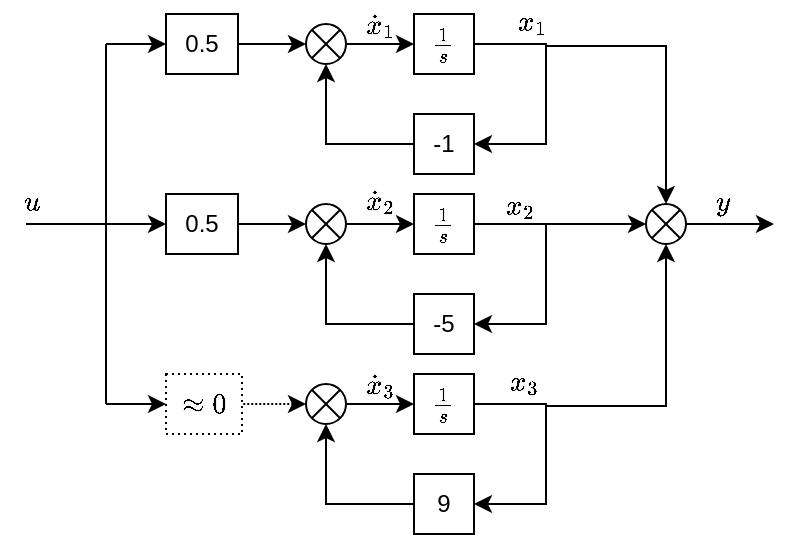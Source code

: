 <mxfile version="20.3.0" type="device"><diagram id="BB-P8LQBv9p690ByxCHv" name="Página-1"><mxGraphModel dx="599" dy="381" grid="1" gridSize="2" guides="0" tooltips="1" connect="1" arrows="1" fold="1" page="1" pageScale="1" pageWidth="827" pageHeight="1169" math="1" shadow="0"><root><mxCell id="0"/><mxCell id="1" parent="0"/><mxCell id="_RkswcxPKLXW6ceY8JrJ-8" style="edgeStyle=orthogonalEdgeStyle;rounded=0;orthogonalLoop=1;jettySize=auto;html=1;exitX=1;exitY=0.5;exitDx=0;exitDy=0;entryX=1;entryY=0.5;entryDx=0;entryDy=0;" parent="1" source="_RkswcxPKLXW6ceY8JrJ-1" target="_RkswcxPKLXW6ceY8JrJ-4" edge="1"><mxGeometry relative="1" as="geometry"><Array as="points"><mxPoint x="480" y="195"/><mxPoint x="480" y="245"/></Array></mxGeometry></mxCell><mxCell id="_RkswcxPKLXW6ceY8JrJ-1" value="\(\frac{1}{s}\)" style="rounded=0;whiteSpace=wrap;html=1;" parent="1" vertex="1"><mxGeometry x="414" y="180" width="30" height="30" as="geometry"/></mxCell><mxCell id="_RkswcxPKLXW6ceY8JrJ-5" value="" style="edgeStyle=orthogonalEdgeStyle;rounded=0;orthogonalLoop=1;jettySize=auto;html=1;" parent="1" source="_RkswcxPKLXW6ceY8JrJ-2" target="_RkswcxPKLXW6ceY8JrJ-1" edge="1"><mxGeometry relative="1" as="geometry"/></mxCell><mxCell id="_RkswcxPKLXW6ceY8JrJ-2" value="" style="shape=sumEllipse;perimeter=ellipsePerimeter;whiteSpace=wrap;html=1;backgroundOutline=1;" parent="1" vertex="1"><mxGeometry x="360" y="185" width="20" height="20" as="geometry"/></mxCell><mxCell id="_RkswcxPKLXW6ceY8JrJ-7" style="edgeStyle=orthogonalEdgeStyle;rounded=0;orthogonalLoop=1;jettySize=auto;html=1;entryX=0.5;entryY=1;entryDx=0;entryDy=0;" parent="1" source="_RkswcxPKLXW6ceY8JrJ-4" target="_RkswcxPKLXW6ceY8JrJ-2" edge="1"><mxGeometry relative="1" as="geometry"/></mxCell><mxCell id="_RkswcxPKLXW6ceY8JrJ-4" value="-1" style="rounded=0;whiteSpace=wrap;html=1;" parent="1" vertex="1"><mxGeometry x="414" y="230" width="30" height="30" as="geometry"/></mxCell><mxCell id="_RkswcxPKLXW6ceY8JrJ-9" style="edgeStyle=orthogonalEdgeStyle;rounded=0;orthogonalLoop=1;jettySize=auto;html=1;exitX=1;exitY=0.5;exitDx=0;exitDy=0;entryX=1;entryY=0.5;entryDx=0;entryDy=0;" parent="1" source="_RkswcxPKLXW6ceY8JrJ-10" target="_RkswcxPKLXW6ceY8JrJ-14" edge="1"><mxGeometry relative="1" as="geometry"><Array as="points"><mxPoint x="480" y="285"/><mxPoint x="480" y="335"/></Array></mxGeometry></mxCell><mxCell id="_RkswcxPKLXW6ceY8JrJ-10" value="\(\frac{1}{s}\)" style="rounded=0;whiteSpace=wrap;html=1;" parent="1" vertex="1"><mxGeometry x="414" y="270" width="30" height="30" as="geometry"/></mxCell><mxCell id="_RkswcxPKLXW6ceY8JrJ-11" value="" style="edgeStyle=orthogonalEdgeStyle;rounded=0;orthogonalLoop=1;jettySize=auto;html=1;" parent="1" source="_RkswcxPKLXW6ceY8JrJ-12" target="_RkswcxPKLXW6ceY8JrJ-10" edge="1"><mxGeometry relative="1" as="geometry"/></mxCell><mxCell id="_RkswcxPKLXW6ceY8JrJ-24" style="edgeStyle=orthogonalEdgeStyle;rounded=0;orthogonalLoop=1;jettySize=auto;html=1;exitX=0;exitY=0.5;exitDx=0;exitDy=0;endArrow=none;endFill=0;startArrow=classic;startFill=1;" parent="1" source="_RkswcxPKLXW6ceY8JrJ-12" edge="1"><mxGeometry relative="1" as="geometry"><mxPoint x="320" y="284.944" as="targetPoint"/></mxGeometry></mxCell><mxCell id="_RkswcxPKLXW6ceY8JrJ-12" value="" style="shape=sumEllipse;perimeter=ellipsePerimeter;whiteSpace=wrap;html=1;backgroundOutline=1;" parent="1" vertex="1"><mxGeometry x="360" y="275" width="20" height="20" as="geometry"/></mxCell><mxCell id="_RkswcxPKLXW6ceY8JrJ-13" style="edgeStyle=orthogonalEdgeStyle;rounded=0;orthogonalLoop=1;jettySize=auto;html=1;entryX=0.5;entryY=1;entryDx=0;entryDy=0;" parent="1" source="_RkswcxPKLXW6ceY8JrJ-14" target="_RkswcxPKLXW6ceY8JrJ-12" edge="1"><mxGeometry relative="1" as="geometry"/></mxCell><mxCell id="_RkswcxPKLXW6ceY8JrJ-14" value="-5" style="rounded=0;whiteSpace=wrap;html=1;" parent="1" vertex="1"><mxGeometry x="414" y="320" width="30" height="30" as="geometry"/></mxCell><mxCell id="_RkswcxPKLXW6ceY8JrJ-15" style="edgeStyle=orthogonalEdgeStyle;rounded=0;orthogonalLoop=1;jettySize=auto;html=1;exitX=1;exitY=0.5;exitDx=0;exitDy=0;entryX=1;entryY=0.5;entryDx=0;entryDy=0;" parent="1" source="_RkswcxPKLXW6ceY8JrJ-16" target="_RkswcxPKLXW6ceY8JrJ-20" edge="1"><mxGeometry relative="1" as="geometry"><Array as="points"><mxPoint x="480" y="375"/><mxPoint x="480" y="425"/></Array></mxGeometry></mxCell><mxCell id="_RkswcxPKLXW6ceY8JrJ-16" value="\(\frac{1}{s}\)" style="rounded=0;whiteSpace=wrap;html=1;" parent="1" vertex="1"><mxGeometry x="414" y="360" width="30" height="30" as="geometry"/></mxCell><mxCell id="_RkswcxPKLXW6ceY8JrJ-17" value="" style="edgeStyle=orthogonalEdgeStyle;rounded=0;orthogonalLoop=1;jettySize=auto;html=1;" parent="1" source="_RkswcxPKLXW6ceY8JrJ-18" target="_RkswcxPKLXW6ceY8JrJ-16" edge="1"><mxGeometry relative="1" as="geometry"/></mxCell><mxCell id="_RkswcxPKLXW6ceY8JrJ-25" style="edgeStyle=orthogonalEdgeStyle;rounded=0;orthogonalLoop=1;jettySize=auto;html=1;exitX=0;exitY=0.5;exitDx=0;exitDy=0;startArrow=classic;startFill=1;endArrow=none;endFill=0;dashed=1;dashPattern=1 1;" parent="1" source="_RkswcxPKLXW6ceY8JrJ-18" edge="1"><mxGeometry relative="1" as="geometry"><mxPoint x="320" y="374.944" as="targetPoint"/></mxGeometry></mxCell><mxCell id="_RkswcxPKLXW6ceY8JrJ-18" value="" style="shape=sumEllipse;perimeter=ellipsePerimeter;whiteSpace=wrap;html=1;backgroundOutline=1;" parent="1" vertex="1"><mxGeometry x="360" y="365" width="20" height="20" as="geometry"/></mxCell><mxCell id="_RkswcxPKLXW6ceY8JrJ-19" style="edgeStyle=orthogonalEdgeStyle;rounded=0;orthogonalLoop=1;jettySize=auto;html=1;entryX=0.5;entryY=1;entryDx=0;entryDy=0;" parent="1" source="_RkswcxPKLXW6ceY8JrJ-20" target="_RkswcxPKLXW6ceY8JrJ-18" edge="1"><mxGeometry relative="1" as="geometry"/></mxCell><mxCell id="_RkswcxPKLXW6ceY8JrJ-20" value="9" style="rounded=0;whiteSpace=wrap;html=1;" parent="1" vertex="1"><mxGeometry x="414" y="410" width="30" height="30" as="geometry"/></mxCell><mxCell id="_RkswcxPKLXW6ceY8JrJ-21" value="" style="endArrow=none;html=1;" parent="1" edge="1"><mxGeometry width="50" height="50" relative="1" as="geometry"><mxPoint x="260" y="375" as="sourcePoint"/><mxPoint x="260" y="195" as="targetPoint"/></mxGeometry></mxCell><mxCell id="_RkswcxPKLXW6ceY8JrJ-23" value="" style="endArrow=classic;html=1;entryX=0;entryY=0.5;entryDx=0;entryDy=0;" parent="1" target="_RkswcxPKLXW6ceY8JrJ-2" edge="1"><mxGeometry width="50" height="50" relative="1" as="geometry"><mxPoint x="320" y="195" as="sourcePoint"/><mxPoint x="450" y="240" as="targetPoint"/></mxGeometry></mxCell><mxCell id="_RkswcxPKLXW6ceY8JrJ-29" style="edgeStyle=orthogonalEdgeStyle;rounded=0;orthogonalLoop=1;jettySize=auto;html=1;exitX=0;exitY=0.5;exitDx=0;exitDy=0;startArrow=classic;startFill=1;endArrow=none;endFill=0;" parent="1" source="_RkswcxPKLXW6ceY8JrJ-26" edge="1"><mxGeometry relative="1" as="geometry"><mxPoint x="260" y="194.862" as="targetPoint"/></mxGeometry></mxCell><mxCell id="_RkswcxPKLXW6ceY8JrJ-26" value="0.5" style="rounded=0;whiteSpace=wrap;html=1;" parent="1" vertex="1"><mxGeometry x="290" y="180" width="36" height="30" as="geometry"/></mxCell><mxCell id="_RkswcxPKLXW6ceY8JrJ-30" style="edgeStyle=orthogonalEdgeStyle;rounded=0;orthogonalLoop=1;jettySize=auto;html=1;exitX=0;exitY=0.5;exitDx=0;exitDy=0;startArrow=classic;startFill=1;endArrow=none;endFill=0;" parent="1" source="_RkswcxPKLXW6ceY8JrJ-27" edge="1"><mxGeometry relative="1" as="geometry"><mxPoint x="220" y="285" as="targetPoint"/></mxGeometry></mxCell><mxCell id="_RkswcxPKLXW6ceY8JrJ-27" value="0.5" style="rounded=0;whiteSpace=wrap;html=1;" parent="1" vertex="1"><mxGeometry x="290" y="270" width="36" height="30" as="geometry"/></mxCell><mxCell id="_RkswcxPKLXW6ceY8JrJ-31" style="edgeStyle=orthogonalEdgeStyle;rounded=0;orthogonalLoop=1;jettySize=auto;html=1;exitX=0;exitY=0.5;exitDx=0;exitDy=0;startArrow=classic;startFill=1;endArrow=none;endFill=0;" parent="1" source="_RkswcxPKLXW6ceY8JrJ-28" edge="1"><mxGeometry relative="1" as="geometry"><mxPoint x="260" y="374.862" as="targetPoint"/></mxGeometry></mxCell><mxCell id="_RkswcxPKLXW6ceY8JrJ-28" value="\(\approx 0\)" style="rounded=0;whiteSpace=wrap;html=1;dashed=1;dashPattern=1 2;" parent="1" vertex="1"><mxGeometry x="290" y="360" width="38" height="30" as="geometry"/></mxCell><mxCell id="_RkswcxPKLXW6ceY8JrJ-33" style="edgeStyle=orthogonalEdgeStyle;rounded=0;orthogonalLoop=1;jettySize=auto;html=1;exitX=0;exitY=0.5;exitDx=0;exitDy=0;startArrow=classic;startFill=1;endArrow=none;endFill=0;" parent="1" source="_RkswcxPKLXW6ceY8JrJ-32" edge="1"><mxGeometry relative="1" as="geometry"><mxPoint x="480" y="285" as="targetPoint"/></mxGeometry></mxCell><mxCell id="_RkswcxPKLXW6ceY8JrJ-34" style="edgeStyle=orthogonalEdgeStyle;rounded=0;orthogonalLoop=1;jettySize=auto;html=1;exitX=0.5;exitY=1;exitDx=0;exitDy=0;startArrow=classic;startFill=1;endArrow=none;endFill=0;" parent="1" source="_RkswcxPKLXW6ceY8JrJ-32" edge="1"><mxGeometry relative="1" as="geometry"><mxPoint x="480" y="376" as="targetPoint"/><Array as="points"><mxPoint x="540" y="376"/></Array></mxGeometry></mxCell><mxCell id="_RkswcxPKLXW6ceY8JrJ-35" style="edgeStyle=orthogonalEdgeStyle;rounded=0;orthogonalLoop=1;jettySize=auto;html=1;exitX=0.5;exitY=0;exitDx=0;exitDy=0;startArrow=classic;startFill=1;endArrow=none;endFill=0;" parent="1" source="_RkswcxPKLXW6ceY8JrJ-32" edge="1"><mxGeometry relative="1" as="geometry"><mxPoint x="480" y="196" as="targetPoint"/><Array as="points"><mxPoint x="540" y="196"/></Array></mxGeometry></mxCell><mxCell id="_RkswcxPKLXW6ceY8JrJ-36" style="edgeStyle=orthogonalEdgeStyle;rounded=0;orthogonalLoop=1;jettySize=auto;html=1;exitX=1;exitY=0.5;exitDx=0;exitDy=0;startArrow=none;startFill=0;endArrow=classic;endFill=1;" parent="1" source="_RkswcxPKLXW6ceY8JrJ-32" edge="1"><mxGeometry relative="1" as="geometry"><mxPoint x="594" y="285" as="targetPoint"/></mxGeometry></mxCell><mxCell id="_RkswcxPKLXW6ceY8JrJ-32" value="" style="shape=sumEllipse;perimeter=ellipsePerimeter;whiteSpace=wrap;html=1;backgroundOutline=1;" parent="1" vertex="1"><mxGeometry x="530" y="275" width="20" height="20" as="geometry"/></mxCell><mxCell id="_RkswcxPKLXW6ceY8JrJ-37" value="\(x_1\)" style="text;html=1;align=center;verticalAlign=middle;resizable=0;points=[];autosize=1;" parent="1" vertex="1"><mxGeometry x="450" y="174" width="46" height="20" as="geometry"/></mxCell><mxCell id="_RkswcxPKLXW6ceY8JrJ-38" value="\(x_2\)" style="text;html=1;align=center;verticalAlign=middle;resizable=0;points=[];autosize=1;" parent="1" vertex="1"><mxGeometry x="444" y="266" width="46" height="20" as="geometry"/></mxCell><mxCell id="_RkswcxPKLXW6ceY8JrJ-39" value="\(x_3\)" style="text;html=1;align=center;verticalAlign=middle;resizable=0;points=[];autosize=1;" parent="1" vertex="1"><mxGeometry x="446" y="354" width="46" height="20" as="geometry"/></mxCell><mxCell id="_RkswcxPKLXW6ceY8JrJ-40" value="\(y\)" style="text;html=1;align=center;verticalAlign=middle;resizable=0;points=[];autosize=1;" parent="1" vertex="1"><mxGeometry x="552" y="264" width="32" height="20" as="geometry"/></mxCell><mxCell id="_RkswcxPKLXW6ceY8JrJ-41" value="\(u\)" style="text;html=1;align=center;verticalAlign=middle;resizable=0;points=[];autosize=1;" parent="1" vertex="1"><mxGeometry x="207" y="264" width="32" height="20" as="geometry"/></mxCell><mxCell id="_RkswcxPKLXW6ceY8JrJ-42" value="\(\dot{x}_1\)" style="text;html=1;align=center;verticalAlign=middle;resizable=0;points=[];autosize=1;" parent="1" vertex="1"><mxGeometry x="360" y="176" width="74" height="20" as="geometry"/></mxCell><mxCell id="_RkswcxPKLXW6ceY8JrJ-43" value="\(\dot{x}_2\)" style="text;html=1;align=center;verticalAlign=middle;resizable=0;points=[];autosize=1;" parent="1" vertex="1"><mxGeometry x="360" y="264" width="74" height="20" as="geometry"/></mxCell><mxCell id="_RkswcxPKLXW6ceY8JrJ-44" value="\(\dot{x}_3\)" style="text;html=1;align=center;verticalAlign=middle;resizable=0;points=[];autosize=1;" parent="1" vertex="1"><mxGeometry x="360" y="356" width="74" height="20" as="geometry"/></mxCell></root></mxGraphModel></diagram></mxfile>